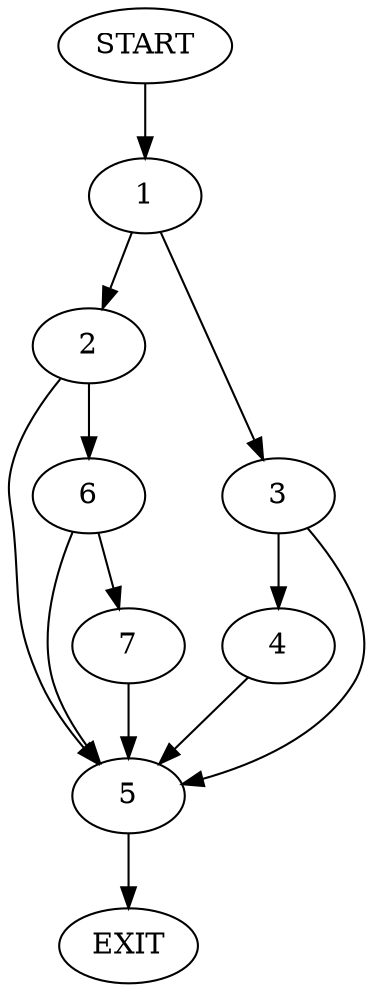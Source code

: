 digraph {
0 [label="START"]
8 [label="EXIT"]
0 -> 1
1 -> 2
1 -> 3
3 -> 4
3 -> 5
2 -> 5
2 -> 6
5 -> 8
6 -> 7
6 -> 5
7 -> 5
4 -> 5
}
